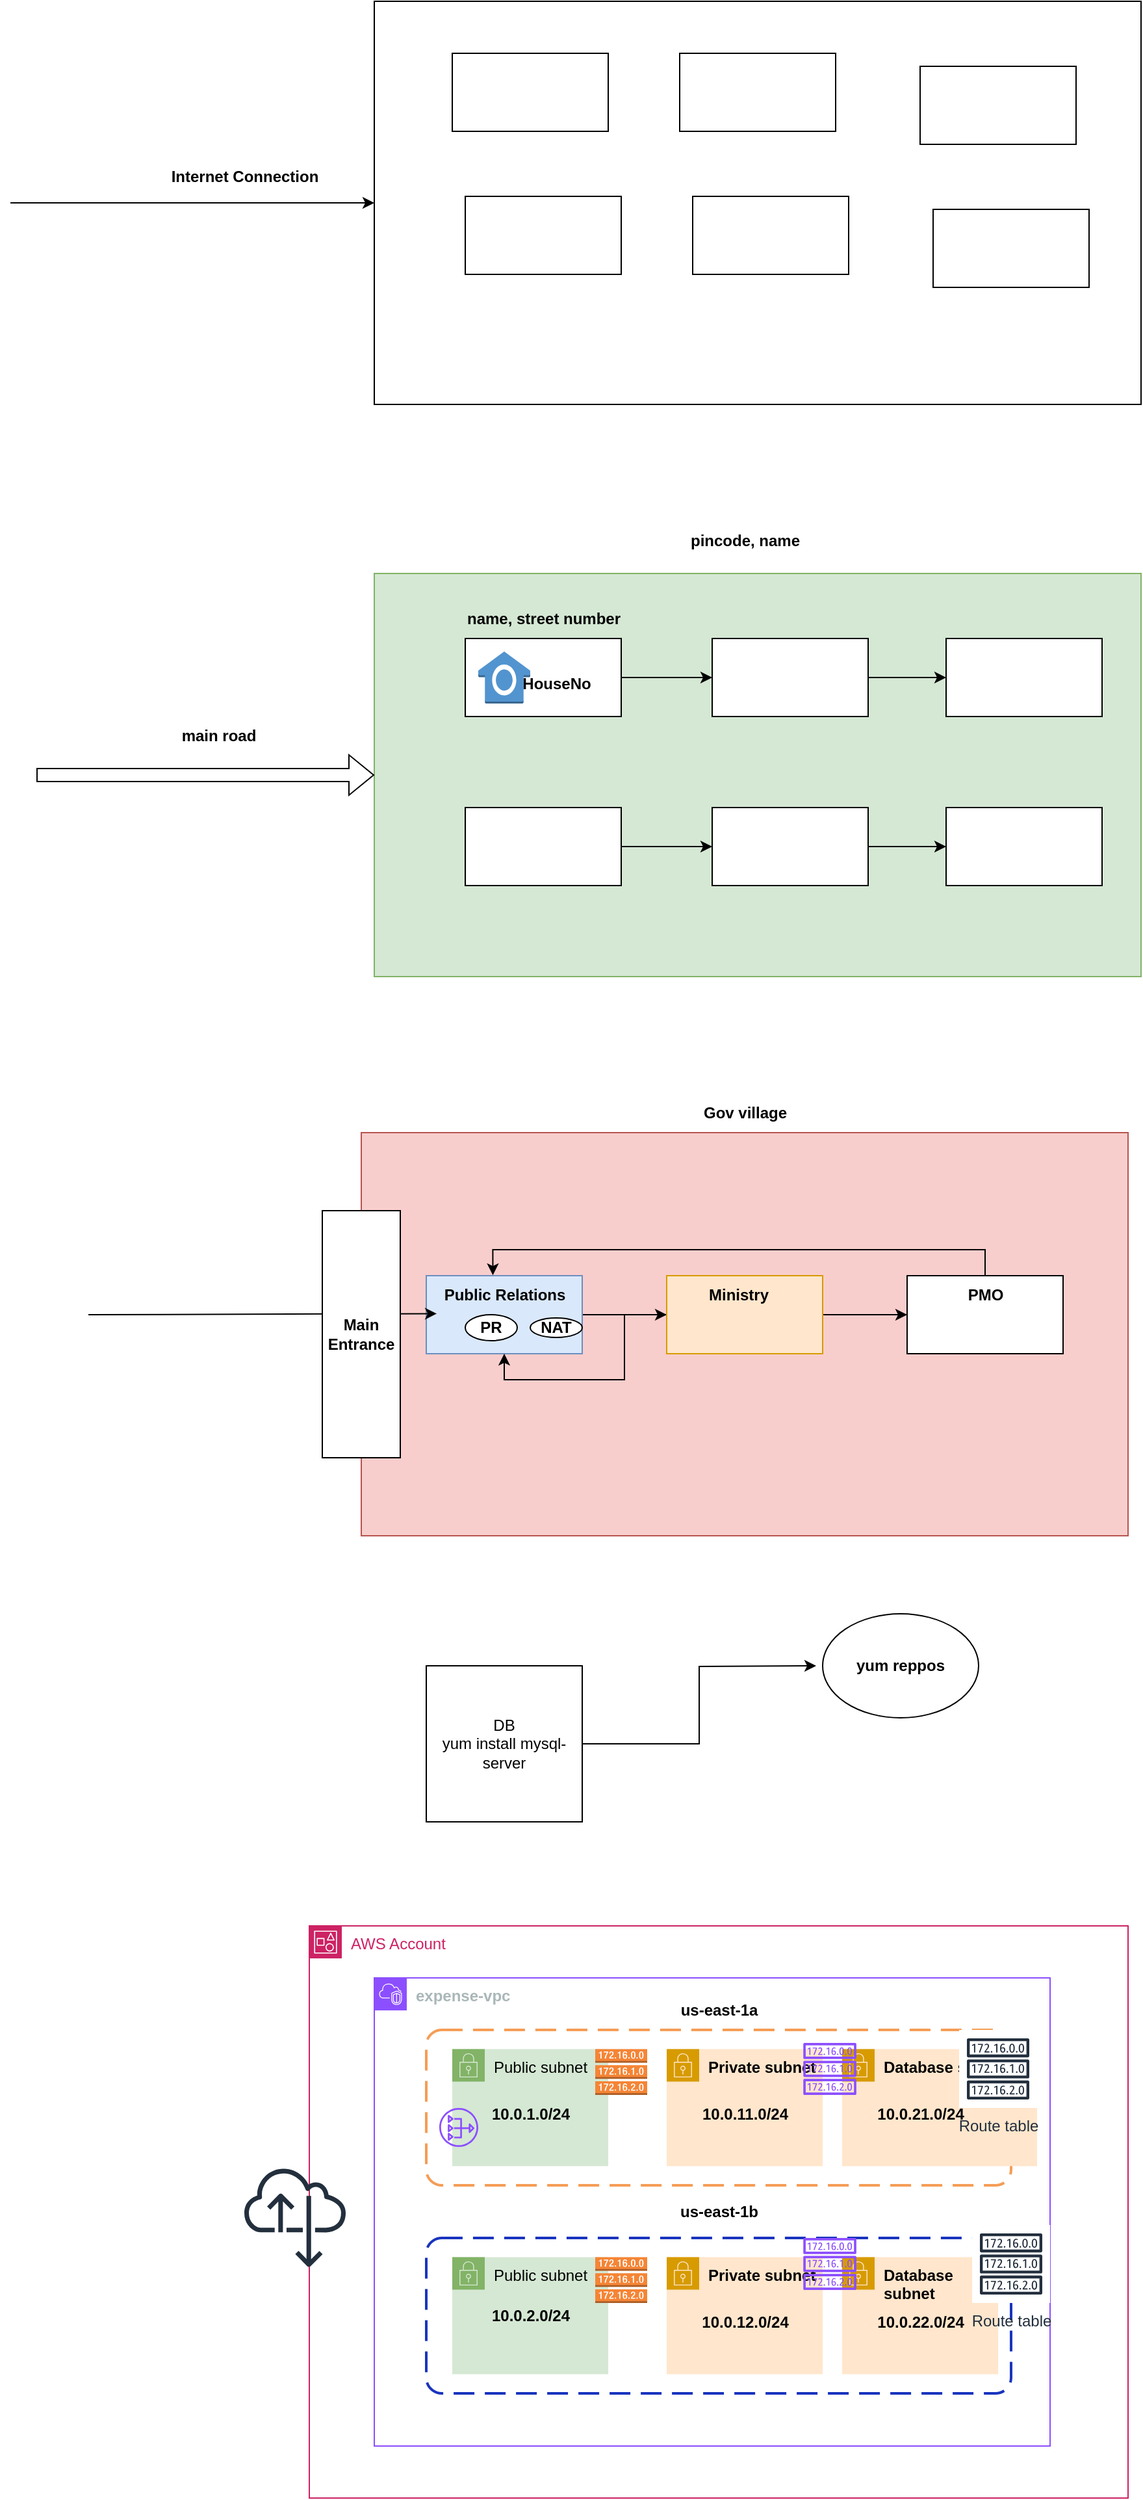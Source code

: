 <mxfile version="24.7.14">
  <diagram name="Page-1" id="vKShyPn_zEiHa3_wUG9r">
    <mxGraphModel dx="1900" dy="583" grid="1" gridSize="10" guides="1" tooltips="1" connect="1" arrows="1" fold="1" page="1" pageScale="1" pageWidth="850" pageHeight="1100" math="0" shadow="0">
      <root>
        <mxCell id="0" />
        <mxCell id="1" parent="0" />
        <mxCell id="-V4oXCzcTHqhT783bsB0-1" value="" style="rounded=0;whiteSpace=wrap;html=1;" vertex="1" parent="1">
          <mxGeometry x="120" y="40" width="590" height="310" as="geometry" />
        </mxCell>
        <mxCell id="-V4oXCzcTHqhT783bsB0-2" value="" style="endArrow=classic;html=1;rounded=0;entryX=0;entryY=0.5;entryDx=0;entryDy=0;" edge="1" parent="1" target="-V4oXCzcTHqhT783bsB0-1">
          <mxGeometry width="50" height="50" relative="1" as="geometry">
            <mxPoint x="-160" y="195" as="sourcePoint" />
            <mxPoint x="450" y="280" as="targetPoint" />
          </mxGeometry>
        </mxCell>
        <mxCell id="-V4oXCzcTHqhT783bsB0-3" value="&lt;b&gt;Internet Connection&lt;/b&gt;" style="text;html=1;align=center;verticalAlign=middle;resizable=0;points=[];autosize=1;strokeColor=none;fillColor=none;" vertex="1" parent="1">
          <mxGeometry x="-50" y="160" width="140" height="30" as="geometry" />
        </mxCell>
        <mxCell id="-V4oXCzcTHqhT783bsB0-4" value="" style="rounded=0;whiteSpace=wrap;html=1;" vertex="1" parent="1">
          <mxGeometry x="180" y="80" width="120" height="60" as="geometry" />
        </mxCell>
        <mxCell id="-V4oXCzcTHqhT783bsB0-5" value="" style="rounded=0;whiteSpace=wrap;html=1;" vertex="1" parent="1">
          <mxGeometry x="190" y="190" width="120" height="60" as="geometry" />
        </mxCell>
        <mxCell id="-V4oXCzcTHqhT783bsB0-6" value="" style="rounded=0;whiteSpace=wrap;html=1;" vertex="1" parent="1">
          <mxGeometry x="355" y="80" width="120" height="60" as="geometry" />
        </mxCell>
        <mxCell id="-V4oXCzcTHqhT783bsB0-7" value="" style="rounded=0;whiteSpace=wrap;html=1;" vertex="1" parent="1">
          <mxGeometry x="365" y="190" width="120" height="60" as="geometry" />
        </mxCell>
        <mxCell id="-V4oXCzcTHqhT783bsB0-8" value="" style="rounded=0;whiteSpace=wrap;html=1;" vertex="1" parent="1">
          <mxGeometry x="540" y="90" width="120" height="60" as="geometry" />
        </mxCell>
        <mxCell id="-V4oXCzcTHqhT783bsB0-9" value="" style="rounded=0;whiteSpace=wrap;html=1;" vertex="1" parent="1">
          <mxGeometry x="550" y="200" width="120" height="60" as="geometry" />
        </mxCell>
        <mxCell id="-V4oXCzcTHqhT783bsB0-10" value="" style="rounded=0;whiteSpace=wrap;html=1;fillColor=#d5e8d4;strokeColor=#82b366;" vertex="1" parent="1">
          <mxGeometry x="120" y="480" width="590" height="310" as="geometry" />
        </mxCell>
        <mxCell id="-V4oXCzcTHqhT783bsB0-11" value="&lt;b&gt;pincode, name&lt;/b&gt;" style="text;html=1;align=center;verticalAlign=middle;resizable=0;points=[];autosize=1;strokeColor=none;fillColor=none;" vertex="1" parent="1">
          <mxGeometry x="350" y="440" width="110" height="30" as="geometry" />
        </mxCell>
        <mxCell id="-V4oXCzcTHqhT783bsB0-12" value="" style="rounded=0;whiteSpace=wrap;html=1;" vertex="1" parent="1">
          <mxGeometry x="190" y="530" width="120" height="60" as="geometry" />
        </mxCell>
        <mxCell id="-V4oXCzcTHqhT783bsB0-26" style="edgeStyle=orthogonalEdgeStyle;rounded=0;orthogonalLoop=1;jettySize=auto;html=1;" edge="1" parent="1" source="-V4oXCzcTHqhT783bsB0-13" target="-V4oXCzcTHqhT783bsB0-15">
          <mxGeometry relative="1" as="geometry" />
        </mxCell>
        <mxCell id="-V4oXCzcTHqhT783bsB0-13" value="" style="rounded=0;whiteSpace=wrap;html=1;" vertex="1" parent="1">
          <mxGeometry x="190" y="660" width="120" height="60" as="geometry" />
        </mxCell>
        <mxCell id="-V4oXCzcTHqhT783bsB0-25" style="edgeStyle=orthogonalEdgeStyle;rounded=0;orthogonalLoop=1;jettySize=auto;html=1;" edge="1" parent="1" source="-V4oXCzcTHqhT783bsB0-14" target="-V4oXCzcTHqhT783bsB0-17">
          <mxGeometry relative="1" as="geometry" />
        </mxCell>
        <mxCell id="-V4oXCzcTHqhT783bsB0-14" value="" style="rounded=0;whiteSpace=wrap;html=1;" vertex="1" parent="1">
          <mxGeometry x="380" y="530" width="120" height="60" as="geometry" />
        </mxCell>
        <mxCell id="-V4oXCzcTHqhT783bsB0-27" style="edgeStyle=orthogonalEdgeStyle;rounded=0;orthogonalLoop=1;jettySize=auto;html=1;" edge="1" parent="1" source="-V4oXCzcTHqhT783bsB0-15" target="-V4oXCzcTHqhT783bsB0-16">
          <mxGeometry relative="1" as="geometry" />
        </mxCell>
        <mxCell id="-V4oXCzcTHqhT783bsB0-15" value="" style="rounded=0;whiteSpace=wrap;html=1;" vertex="1" parent="1">
          <mxGeometry x="380" y="660" width="120" height="60" as="geometry" />
        </mxCell>
        <mxCell id="-V4oXCzcTHqhT783bsB0-16" value="" style="rounded=0;whiteSpace=wrap;html=1;" vertex="1" parent="1">
          <mxGeometry x="560" y="660" width="120" height="60" as="geometry" />
        </mxCell>
        <mxCell id="-V4oXCzcTHqhT783bsB0-17" value="" style="rounded=0;whiteSpace=wrap;html=1;" vertex="1" parent="1">
          <mxGeometry x="560" y="530" width="120" height="60" as="geometry" />
        </mxCell>
        <mxCell id="-V4oXCzcTHqhT783bsB0-18" value="" style="outlineConnect=0;dashed=0;verticalLabelPosition=bottom;verticalAlign=top;align=center;html=1;shape=mxgraph.aws3.alexa_smart_home_skill;fillColor=#5294CF;gradientColor=none;" vertex="1" parent="1">
          <mxGeometry x="200" y="540" width="40" height="40" as="geometry" />
        </mxCell>
        <mxCell id="-V4oXCzcTHqhT783bsB0-24" style="edgeStyle=orthogonalEdgeStyle;rounded=0;orthogonalLoop=1;jettySize=auto;html=1;entryX=0;entryY=0.5;entryDx=0;entryDy=0;exitX=1;exitY=0.5;exitDx=0;exitDy=0;" edge="1" parent="1" source="-V4oXCzcTHqhT783bsB0-12" target="-V4oXCzcTHqhT783bsB0-14">
          <mxGeometry relative="1" as="geometry" />
        </mxCell>
        <mxCell id="-V4oXCzcTHqhT783bsB0-19" value="&lt;b&gt;HouseNo&lt;/b&gt;" style="text;html=1;align=center;verticalAlign=middle;resizable=0;points=[];autosize=1;strokeColor=none;fillColor=none;" vertex="1" parent="1">
          <mxGeometry x="220" y="550" width="80" height="30" as="geometry" />
        </mxCell>
        <mxCell id="-V4oXCzcTHqhT783bsB0-20" value="&lt;b&gt;name, street number&lt;/b&gt;" style="text;html=1;align=center;verticalAlign=middle;resizable=0;points=[];autosize=1;strokeColor=none;fillColor=none;" vertex="1" parent="1">
          <mxGeometry x="180" y="500" width="140" height="30" as="geometry" />
        </mxCell>
        <mxCell id="-V4oXCzcTHqhT783bsB0-22" value="" style="shape=flexArrow;endArrow=classic;html=1;rounded=0;entryX=0;entryY=0.5;entryDx=0;entryDy=0;" edge="1" parent="1" target="-V4oXCzcTHqhT783bsB0-10">
          <mxGeometry width="50" height="50" relative="1" as="geometry">
            <mxPoint x="-140" y="635" as="sourcePoint" />
            <mxPoint x="-80" y="610" as="targetPoint" />
          </mxGeometry>
        </mxCell>
        <mxCell id="-V4oXCzcTHqhT783bsB0-23" value="&lt;b&gt;main road&lt;/b&gt;" style="text;html=1;align=center;verticalAlign=middle;resizable=0;points=[];autosize=1;strokeColor=none;fillColor=none;" vertex="1" parent="1">
          <mxGeometry x="-40" y="590" width="80" height="30" as="geometry" />
        </mxCell>
        <mxCell id="-V4oXCzcTHqhT783bsB0-29" value="" style="rounded=0;whiteSpace=wrap;html=1;fillColor=#f8cecc;strokeColor=#b85450;" vertex="1" parent="1">
          <mxGeometry x="110" y="910" width="590" height="310" as="geometry" />
        </mxCell>
        <mxCell id="-V4oXCzcTHqhT783bsB0-30" value="&lt;b&gt;Gov village&lt;/b&gt;" style="text;html=1;align=center;verticalAlign=middle;resizable=0;points=[];autosize=1;strokeColor=none;fillColor=none;" vertex="1" parent="1">
          <mxGeometry x="360" y="880" width="90" height="30" as="geometry" />
        </mxCell>
        <mxCell id="-V4oXCzcTHqhT783bsB0-43" style="edgeStyle=orthogonalEdgeStyle;rounded=0;orthogonalLoop=1;jettySize=auto;html=1;entryX=0;entryY=0.5;entryDx=0;entryDy=0;" edge="1" parent="1" source="-V4oXCzcTHqhT783bsB0-31" target="-V4oXCzcTHqhT783bsB0-33">
          <mxGeometry relative="1" as="geometry" />
        </mxCell>
        <mxCell id="-V4oXCzcTHqhT783bsB0-31" value="" style="rounded=0;whiteSpace=wrap;html=1;fillColor=#dae8fc;strokeColor=#6c8ebf;" vertex="1" parent="1">
          <mxGeometry x="160" y="1020" width="120" height="60" as="geometry" />
        </mxCell>
        <mxCell id="-V4oXCzcTHqhT783bsB0-44" style="edgeStyle=orthogonalEdgeStyle;rounded=0;orthogonalLoop=1;jettySize=auto;html=1;entryX=0;entryY=0.5;entryDx=0;entryDy=0;" edge="1" parent="1" source="-V4oXCzcTHqhT783bsB0-33" target="-V4oXCzcTHqhT783bsB0-35">
          <mxGeometry relative="1" as="geometry" />
        </mxCell>
        <mxCell id="-V4oXCzcTHqhT783bsB0-49" style="edgeStyle=orthogonalEdgeStyle;rounded=0;orthogonalLoop=1;jettySize=auto;html=1;entryX=0.5;entryY=1;entryDx=0;entryDy=0;" edge="1" parent="1" source="-V4oXCzcTHqhT783bsB0-33" target="-V4oXCzcTHqhT783bsB0-31">
          <mxGeometry relative="1" as="geometry" />
        </mxCell>
        <mxCell id="-V4oXCzcTHqhT783bsB0-33" value="" style="rounded=0;whiteSpace=wrap;html=1;fillColor=#ffe6cc;strokeColor=#d79b00;" vertex="1" parent="1">
          <mxGeometry x="345" y="1020" width="120" height="60" as="geometry" />
        </mxCell>
        <mxCell id="-V4oXCzcTHqhT783bsB0-35" value="" style="rounded=0;whiteSpace=wrap;html=1;" vertex="1" parent="1">
          <mxGeometry x="530" y="1020" width="120" height="60" as="geometry" />
        </mxCell>
        <mxCell id="-V4oXCzcTHqhT783bsB0-37" value="&lt;b&gt;Public Relations&lt;/b&gt;" style="text;html=1;align=center;verticalAlign=middle;resizable=0;points=[];autosize=1;strokeColor=none;fillColor=none;" vertex="1" parent="1">
          <mxGeometry x="160" y="1020" width="120" height="30" as="geometry" />
        </mxCell>
        <mxCell id="-V4oXCzcTHqhT783bsB0-38" value="&lt;b&gt;Ministry&lt;/b&gt;" style="text;html=1;align=center;verticalAlign=middle;resizable=0;points=[];autosize=1;strokeColor=none;fillColor=none;" vertex="1" parent="1">
          <mxGeometry x="365" y="1020" width="70" height="30" as="geometry" />
        </mxCell>
        <mxCell id="-V4oXCzcTHqhT783bsB0-39" value="&lt;b&gt;PMO&lt;/b&gt;" style="text;html=1;align=center;verticalAlign=middle;resizable=0;points=[];autosize=1;strokeColor=none;fillColor=none;" vertex="1" parent="1">
          <mxGeometry x="565" y="1020" width="50" height="30" as="geometry" />
        </mxCell>
        <mxCell id="-V4oXCzcTHqhT783bsB0-40" value="" style="endArrow=classic;html=1;rounded=0;entryX=0.067;entryY=0.973;entryDx=0;entryDy=0;entryPerimeter=0;" edge="1" parent="1" target="-V4oXCzcTHqhT783bsB0-37">
          <mxGeometry width="50" height="50" relative="1" as="geometry">
            <mxPoint x="-100" y="1050" as="sourcePoint" />
            <mxPoint x="110" y="1050" as="targetPoint" />
          </mxGeometry>
        </mxCell>
        <mxCell id="-V4oXCzcTHqhT783bsB0-41" value="&lt;b&gt;Main&lt;/b&gt;&lt;div&gt;&lt;b&gt;Entrance&lt;/b&gt;&lt;/div&gt;" style="rounded=0;whiteSpace=wrap;html=1;" vertex="1" parent="1">
          <mxGeometry x="80" y="970" width="60" height="190" as="geometry" />
        </mxCell>
        <mxCell id="-V4oXCzcTHqhT783bsB0-45" style="edgeStyle=orthogonalEdgeStyle;rounded=0;orthogonalLoop=1;jettySize=auto;html=1;entryX=0.427;entryY=-0.013;entryDx=0;entryDy=0;entryPerimeter=0;" edge="1" parent="1" source="-V4oXCzcTHqhT783bsB0-35" target="-V4oXCzcTHqhT783bsB0-37">
          <mxGeometry relative="1" as="geometry">
            <Array as="points">
              <mxPoint x="590" y="1000" />
              <mxPoint x="211" y="1000" />
            </Array>
          </mxGeometry>
        </mxCell>
        <mxCell id="-V4oXCzcTHqhT783bsB0-46" value="&lt;b&gt;PR&lt;/b&gt;" style="ellipse;whiteSpace=wrap;html=1;" vertex="1" parent="1">
          <mxGeometry x="190" y="1050" width="40" height="20" as="geometry" />
        </mxCell>
        <mxCell id="-V4oXCzcTHqhT783bsB0-52" style="edgeStyle=orthogonalEdgeStyle;rounded=0;orthogonalLoop=1;jettySize=auto;html=1;" edge="1" parent="1" source="-V4oXCzcTHqhT783bsB0-50">
          <mxGeometry relative="1" as="geometry">
            <mxPoint x="460" y="1320" as="targetPoint" />
          </mxGeometry>
        </mxCell>
        <mxCell id="-V4oXCzcTHqhT783bsB0-50" value="DB&lt;div&gt;yum install mysql-server&lt;/div&gt;" style="whiteSpace=wrap;html=1;aspect=fixed;" vertex="1" parent="1">
          <mxGeometry x="160" y="1320" width="120" height="120" as="geometry" />
        </mxCell>
        <mxCell id="-V4oXCzcTHqhT783bsB0-51" value="&lt;b&gt;yum reppos&lt;/b&gt;" style="ellipse;whiteSpace=wrap;html=1;" vertex="1" parent="1">
          <mxGeometry x="465" y="1280" width="120" height="80" as="geometry" />
        </mxCell>
        <mxCell id="-V4oXCzcTHqhT783bsB0-53" value="&lt;b&gt;NAT&lt;/b&gt;" style="ellipse;whiteSpace=wrap;html=1;" vertex="1" parent="1">
          <mxGeometry x="240" y="1052.5" width="40" height="15" as="geometry" />
        </mxCell>
        <mxCell id="-V4oXCzcTHqhT783bsB0-55" value="AWS Account" style="points=[[0,0],[0.25,0],[0.5,0],[0.75,0],[1,0],[1,0.25],[1,0.5],[1,0.75],[1,1],[0.75,1],[0.5,1],[0.25,1],[0,1],[0,0.75],[0,0.5],[0,0.25]];outlineConnect=0;gradientColor=none;html=1;whiteSpace=wrap;fontSize=12;fontStyle=0;container=1;pointerEvents=0;collapsible=0;recursiveResize=0;shape=mxgraph.aws4.group;grIcon=mxgraph.aws4.group_account;strokeColor=#CD2264;fillColor=none;verticalAlign=top;align=left;spacingLeft=30;fontColor=#CD2264;dashed=0;" vertex="1" parent="1">
          <mxGeometry x="70" y="1520" width="630" height="440" as="geometry" />
        </mxCell>
        <mxCell id="-V4oXCzcTHqhT783bsB0-82" value="" style="sketch=0;outlineConnect=0;fontColor=#232F3E;gradientColor=none;fillColor=#232F3D;strokeColor=none;dashed=0;verticalLabelPosition=bottom;verticalAlign=top;align=center;html=1;fontSize=12;fontStyle=0;aspect=fixed;pointerEvents=1;shape=mxgraph.aws4.internet_alt22;" vertex="1" parent="-V4oXCzcTHqhT783bsB0-55">
          <mxGeometry x="-50" y="184.75" width="78" height="78" as="geometry" />
        </mxCell>
        <mxCell id="-V4oXCzcTHqhT783bsB0-56" value="&lt;b&gt;expense-vpc&lt;/b&gt;" style="points=[[0,0],[0.25,0],[0.5,0],[0.75,0],[1,0],[1,0.25],[1,0.5],[1,0.75],[1,1],[0.75,1],[0.5,1],[0.25,1],[0,1],[0,0.75],[0,0.5],[0,0.25]];outlineConnect=0;gradientColor=none;html=1;whiteSpace=wrap;fontSize=12;fontStyle=0;container=1;pointerEvents=0;collapsible=0;recursiveResize=0;shape=mxgraph.aws4.group;grIcon=mxgraph.aws4.group_vpc2;strokeColor=#8C4FFF;fillColor=none;verticalAlign=top;align=left;spacingLeft=30;fontColor=#AAB7B8;dashed=0;" vertex="1" parent="1">
          <mxGeometry x="120" y="1560" width="520" height="360" as="geometry" />
        </mxCell>
        <mxCell id="-V4oXCzcTHqhT783bsB0-57" value="" style="rounded=1;arcSize=10;dashed=1;strokeColor=#F59D56;fillColor=none;gradientColor=none;dashPattern=8 4;strokeWidth=2;" vertex="1" parent="-V4oXCzcTHqhT783bsB0-56">
          <mxGeometry x="40" y="40" width="450" height="119.5" as="geometry" />
        </mxCell>
        <mxCell id="-V4oXCzcTHqhT783bsB0-58" value="" style="rounded=1;arcSize=10;dashed=1;strokeColor=#1934be;fillColor=none;gradientColor=none;dashPattern=8 4;strokeWidth=2;" vertex="1" parent="-V4oXCzcTHqhT783bsB0-56">
          <mxGeometry x="40" y="200" width="450" height="119.5" as="geometry" />
        </mxCell>
        <mxCell id="-V4oXCzcTHqhT783bsB0-59" value="&lt;b&gt;us-east-1a&lt;/b&gt;" style="text;html=1;align=center;verticalAlign=middle;resizable=0;points=[];autosize=1;strokeColor=none;fillColor=none;" vertex="1" parent="-V4oXCzcTHqhT783bsB0-56">
          <mxGeometry x="225" y="10" width="80" height="30" as="geometry" />
        </mxCell>
        <mxCell id="-V4oXCzcTHqhT783bsB0-60" value="&lt;b&gt;us-east-1b&lt;/b&gt;" style="text;html=1;align=center;verticalAlign=middle;resizable=0;points=[];autosize=1;strokeColor=none;fillColor=none;" vertex="1" parent="-V4oXCzcTHqhT783bsB0-56">
          <mxGeometry x="225" y="165" width="80" height="30" as="geometry" />
        </mxCell>
        <mxCell id="-V4oXCzcTHqhT783bsB0-61" value="Public subnet" style="points=[[0,0],[0.25,0],[0.5,0],[0.75,0],[1,0],[1,0.25],[1,0.5],[1,0.75],[1,1],[0.75,1],[0.5,1],[0.25,1],[0,1],[0,0.75],[0,0.5],[0,0.25]];outlineConnect=0;html=1;whiteSpace=wrap;fontSize=12;fontStyle=0;container=1;pointerEvents=0;collapsible=0;recursiveResize=0;shape=mxgraph.aws4.group;grIcon=mxgraph.aws4.group_security_group;grStroke=0;strokeColor=#82b366;fillColor=#d5e8d4;verticalAlign=top;align=left;spacingLeft=30;dashed=0;" vertex="1" parent="-V4oXCzcTHqhT783bsB0-56">
          <mxGeometry x="60" y="54.75" width="120" height="90" as="geometry" />
        </mxCell>
        <mxCell id="-V4oXCzcTHqhT783bsB0-63" value="&lt;b&gt;10.0.1.0/24&lt;/b&gt;" style="text;html=1;align=center;verticalAlign=middle;resizable=0;points=[];autosize=1;strokeColor=none;fillColor=none;" vertex="1" parent="-V4oXCzcTHqhT783bsB0-61">
          <mxGeometry x="20" y="35.25" width="80" height="30" as="geometry" />
        </mxCell>
        <mxCell id="-V4oXCzcTHqhT783bsB0-62" value="Public subnet" style="points=[[0,0],[0.25,0],[0.5,0],[0.75,0],[1,0],[1,0.25],[1,0.5],[1,0.75],[1,1],[0.75,1],[0.5,1],[0.25,1],[0,1],[0,0.75],[0,0.5],[0,0.25]];outlineConnect=0;html=1;whiteSpace=wrap;fontSize=12;fontStyle=0;container=1;pointerEvents=0;collapsible=0;recursiveResize=0;shape=mxgraph.aws4.group;grIcon=mxgraph.aws4.group_security_group;grStroke=0;strokeColor=#82b366;fillColor=#d5e8d4;verticalAlign=top;align=left;spacingLeft=30;dashed=0;" vertex="1" parent="-V4oXCzcTHqhT783bsB0-56">
          <mxGeometry x="60" y="214.75" width="120" height="90" as="geometry" />
        </mxCell>
        <mxCell id="-V4oXCzcTHqhT783bsB0-64" value="&lt;b&gt;10.0.2.0/24&lt;/b&gt;" style="text;html=1;align=center;verticalAlign=middle;resizable=0;points=[];autosize=1;strokeColor=none;fillColor=none;" vertex="1" parent="-V4oXCzcTHqhT783bsB0-62">
          <mxGeometry x="20" y="30" width="80" height="30" as="geometry" />
        </mxCell>
        <mxCell id="-V4oXCzcTHqhT783bsB0-65" value="&lt;b&gt;Private subnet&lt;/b&gt;" style="points=[[0,0],[0.25,0],[0.5,0],[0.75,0],[1,0],[1,0.25],[1,0.5],[1,0.75],[1,1],[0.75,1],[0.5,1],[0.25,1],[0,1],[0,0.75],[0,0.5],[0,0.25]];outlineConnect=0;html=1;whiteSpace=wrap;fontSize=12;fontStyle=0;container=1;pointerEvents=0;collapsible=0;recursiveResize=0;shape=mxgraph.aws4.group;grIcon=mxgraph.aws4.group_security_group;grStroke=0;strokeColor=#d79b00;fillColor=#ffe6cc;verticalAlign=top;align=left;spacingLeft=30;dashed=0;" vertex="1" parent="-V4oXCzcTHqhT783bsB0-56">
          <mxGeometry x="225" y="54.75" width="120" height="90" as="geometry" />
        </mxCell>
        <mxCell id="-V4oXCzcTHqhT783bsB0-66" value="&lt;b&gt;10.0.11.0/24&lt;/b&gt;" style="text;html=1;align=center;verticalAlign=middle;resizable=0;points=[];autosize=1;strokeColor=none;fillColor=none;" vertex="1" parent="-V4oXCzcTHqhT783bsB0-65">
          <mxGeometry x="15" y="35.25" width="90" height="30" as="geometry" />
        </mxCell>
        <mxCell id="-V4oXCzcTHqhT783bsB0-67" value="&lt;b&gt;Private subnet&lt;/b&gt;" style="points=[[0,0],[0.25,0],[0.5,0],[0.75,0],[1,0],[1,0.25],[1,0.5],[1,0.75],[1,1],[0.75,1],[0.5,1],[0.25,1],[0,1],[0,0.75],[0,0.5],[0,0.25]];outlineConnect=0;html=1;whiteSpace=wrap;fontSize=12;fontStyle=0;container=1;pointerEvents=0;collapsible=0;recursiveResize=0;shape=mxgraph.aws4.group;grIcon=mxgraph.aws4.group_security_group;grStroke=0;strokeColor=#d79b00;fillColor=#ffe6cc;verticalAlign=top;align=left;spacingLeft=30;dashed=0;" vertex="1" parent="-V4oXCzcTHqhT783bsB0-56">
          <mxGeometry x="225" y="214.75" width="120" height="90" as="geometry" />
        </mxCell>
        <mxCell id="-V4oXCzcTHqhT783bsB0-68" value="&lt;b&gt;10.0.12.0/24&lt;/b&gt;" style="text;html=1;align=center;verticalAlign=middle;resizable=0;points=[];autosize=1;strokeColor=none;fillColor=none;" vertex="1" parent="-V4oXCzcTHqhT783bsB0-67">
          <mxGeometry x="15" y="35.25" width="90" height="30" as="geometry" />
        </mxCell>
        <mxCell id="-V4oXCzcTHqhT783bsB0-70" value="&lt;b&gt;Database subnet&lt;/b&gt;" style="points=[[0,0],[0.25,0],[0.5,0],[0.75,0],[1,0],[1,0.25],[1,0.5],[1,0.75],[1,1],[0.75,1],[0.5,1],[0.25,1],[0,1],[0,0.75],[0,0.5],[0,0.25]];outlineConnect=0;html=1;whiteSpace=wrap;fontSize=12;fontStyle=0;container=1;pointerEvents=0;collapsible=0;recursiveResize=0;shape=mxgraph.aws4.group;grIcon=mxgraph.aws4.group_security_group;grStroke=0;strokeColor=#d79b00;fillColor=#ffe6cc;verticalAlign=top;align=left;spacingLeft=30;dashed=0;" vertex="1" parent="-V4oXCzcTHqhT783bsB0-56">
          <mxGeometry x="360" y="54.75" width="150" height="90" as="geometry" />
        </mxCell>
        <mxCell id="-V4oXCzcTHqhT783bsB0-71" value="&lt;b&gt;10.0.21.0/24&lt;/b&gt;" style="text;html=1;align=center;verticalAlign=middle;resizable=0;points=[];autosize=1;strokeColor=none;fillColor=none;" vertex="1" parent="-V4oXCzcTHqhT783bsB0-70">
          <mxGeometry x="15" y="35.25" width="90" height="30" as="geometry" />
        </mxCell>
        <mxCell id="-V4oXCzcTHqhT783bsB0-80" value="Route table" style="sketch=0;outlineConnect=0;fontColor=#232F3E;gradientColor=none;strokeColor=#232F3E;fillColor=#ffffff;dashed=0;verticalLabelPosition=bottom;verticalAlign=top;align=center;html=1;fontSize=12;fontStyle=0;aspect=fixed;shape=mxgraph.aws4.resourceIcon;resIcon=mxgraph.aws4.route_table;" vertex="1" parent="-V4oXCzcTHqhT783bsB0-70">
          <mxGeometry x="90" y="-14.75" width="60" height="60" as="geometry" />
        </mxCell>
        <mxCell id="-V4oXCzcTHqhT783bsB0-74" value="&lt;b&gt;Database subnet&lt;/b&gt;" style="points=[[0,0],[0.25,0],[0.5,0],[0.75,0],[1,0],[1,0.25],[1,0.5],[1,0.75],[1,1],[0.75,1],[0.5,1],[0.25,1],[0,1],[0,0.75],[0,0.5],[0,0.25]];outlineConnect=0;html=1;whiteSpace=wrap;fontSize=12;fontStyle=0;container=1;pointerEvents=0;collapsible=0;recursiveResize=0;shape=mxgraph.aws4.group;grIcon=mxgraph.aws4.group_security_group;grStroke=0;strokeColor=#d79b00;fillColor=#ffe6cc;verticalAlign=top;align=left;spacingLeft=30;dashed=0;" vertex="1" parent="-V4oXCzcTHqhT783bsB0-56">
          <mxGeometry x="360" y="214.75" width="120" height="90" as="geometry" />
        </mxCell>
        <mxCell id="-V4oXCzcTHqhT783bsB0-75" value="&lt;b&gt;10.0.22.0/24&lt;/b&gt;" style="text;html=1;align=center;verticalAlign=middle;resizable=0;points=[];autosize=1;strokeColor=none;fillColor=none;" vertex="1" parent="-V4oXCzcTHqhT783bsB0-74">
          <mxGeometry x="15" y="35.25" width="90" height="30" as="geometry" />
        </mxCell>
        <mxCell id="-V4oXCzcTHqhT783bsB0-76" value="" style="outlineConnect=0;dashed=0;verticalLabelPosition=bottom;verticalAlign=top;align=center;html=1;shape=mxgraph.aws3.route_table;fillColor=#F58536;gradientColor=none;" vertex="1" parent="-V4oXCzcTHqhT783bsB0-56">
          <mxGeometry x="170" y="54.75" width="40" height="35.25" as="geometry" />
        </mxCell>
        <mxCell id="-V4oXCzcTHqhT783bsB0-77" value="" style="outlineConnect=0;dashed=0;verticalLabelPosition=bottom;verticalAlign=top;align=center;html=1;shape=mxgraph.aws3.route_table;fillColor=#F58536;gradientColor=none;" vertex="1" parent="-V4oXCzcTHqhT783bsB0-56">
          <mxGeometry x="170" y="214.75" width="40" height="35.25" as="geometry" />
        </mxCell>
        <mxCell id="-V4oXCzcTHqhT783bsB0-78" value="" style="sketch=0;outlineConnect=0;fontColor=#232F3E;gradientColor=none;fillColor=#8C4FFF;strokeColor=none;dashed=0;verticalLabelPosition=bottom;verticalAlign=top;align=center;html=1;fontSize=12;fontStyle=0;aspect=fixed;pointerEvents=1;shape=mxgraph.aws4.route_table;" vertex="1" parent="-V4oXCzcTHqhT783bsB0-56">
          <mxGeometry x="330" y="50" width="41.05" height="40" as="geometry" />
        </mxCell>
        <mxCell id="-V4oXCzcTHqhT783bsB0-79" value="" style="sketch=0;outlineConnect=0;fontColor=#232F3E;gradientColor=none;fillColor=#8C4FFF;strokeColor=none;dashed=0;verticalLabelPosition=bottom;verticalAlign=top;align=center;html=1;fontSize=12;fontStyle=0;aspect=fixed;pointerEvents=1;shape=mxgraph.aws4.route_table;" vertex="1" parent="-V4oXCzcTHqhT783bsB0-56">
          <mxGeometry x="330" y="200" width="41.05" height="40" as="geometry" />
        </mxCell>
        <mxCell id="-V4oXCzcTHqhT783bsB0-81" value="Route table" style="sketch=0;outlineConnect=0;fontColor=#232F3E;gradientColor=none;strokeColor=#232F3E;fillColor=#ffffff;dashed=0;verticalLabelPosition=bottom;verticalAlign=top;align=center;html=1;fontSize=12;fontStyle=0;aspect=fixed;shape=mxgraph.aws4.resourceIcon;resIcon=mxgraph.aws4.route_table;" vertex="1" parent="-V4oXCzcTHqhT783bsB0-56">
          <mxGeometry x="460" y="190" width="60" height="60" as="geometry" />
        </mxCell>
        <mxCell id="-V4oXCzcTHqhT783bsB0-83" value="" style="sketch=0;outlineConnect=0;fontColor=#232F3E;gradientColor=none;fillColor=#8C4FFF;strokeColor=none;dashed=0;verticalLabelPosition=bottom;verticalAlign=top;align=center;html=1;fontSize=12;fontStyle=0;aspect=fixed;pointerEvents=1;shape=mxgraph.aws4.nat_gateway;" vertex="1" parent="-V4oXCzcTHqhT783bsB0-56">
          <mxGeometry x="50" y="100" width="30" height="30" as="geometry" />
        </mxCell>
      </root>
    </mxGraphModel>
  </diagram>
</mxfile>
